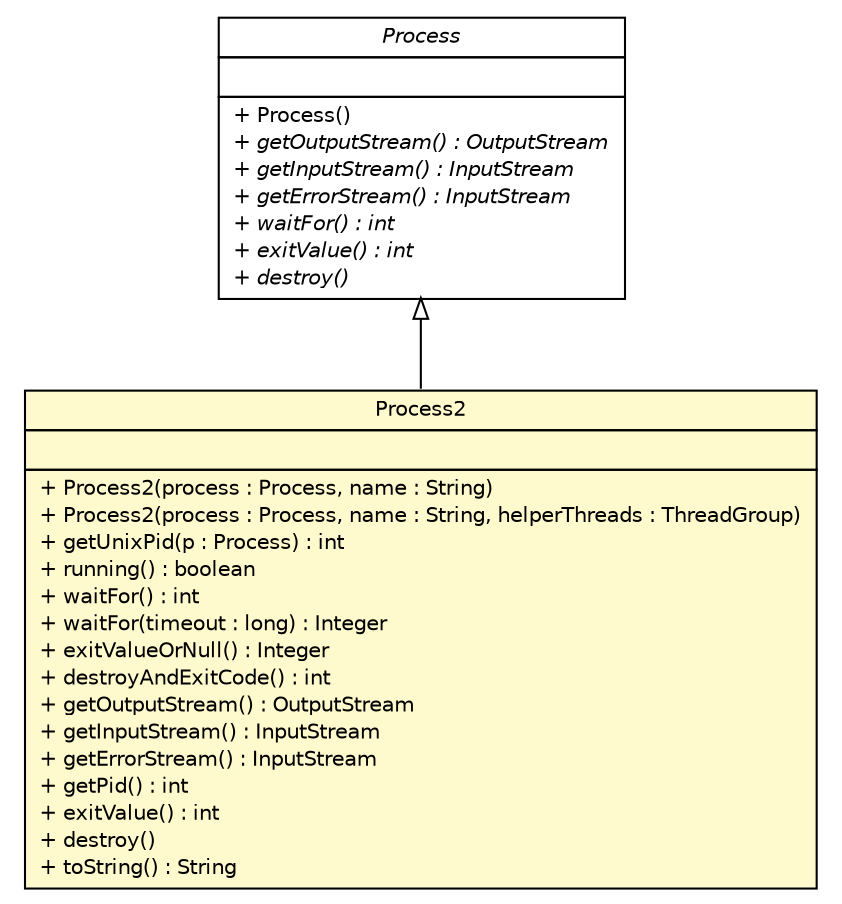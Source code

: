 #!/usr/local/bin/dot
#
# Class diagram 
# Generated by UMLGraph version R5_6 (http://www.umlgraph.org/)
#

digraph G {
	edge [fontname="Helvetica",fontsize=10,labelfontname="Helvetica",labelfontsize=10];
	node [fontname="Helvetica",fontsize=10,shape=plaintext];
	nodesep=0.25;
	ranksep=0.5;
	// sorcer.util.Process2
	c344748 [label=<<table title="sorcer.util.Process2" border="0" cellborder="1" cellspacing="0" cellpadding="2" port="p" bgcolor="lemonChiffon" href="./Process2.html">
		<tr><td><table border="0" cellspacing="0" cellpadding="1">
<tr><td align="center" balign="center"> Process2 </td></tr>
		</table></td></tr>
		<tr><td><table border="0" cellspacing="0" cellpadding="1">
<tr><td align="left" balign="left">  </td></tr>
		</table></td></tr>
		<tr><td><table border="0" cellspacing="0" cellpadding="1">
<tr><td align="left" balign="left"> + Process2(process : Process, name : String) </td></tr>
<tr><td align="left" balign="left"> + Process2(process : Process, name : String, helperThreads : ThreadGroup) </td></tr>
<tr><td align="left" balign="left"> + getUnixPid(p : Process) : int </td></tr>
<tr><td align="left" balign="left"> + running() : boolean </td></tr>
<tr><td align="left" balign="left"> + waitFor() : int </td></tr>
<tr><td align="left" balign="left"> + waitFor(timeout : long) : Integer </td></tr>
<tr><td align="left" balign="left"> + exitValueOrNull() : Integer </td></tr>
<tr><td align="left" balign="left"> + destroyAndExitCode() : int </td></tr>
<tr><td align="left" balign="left"> + getOutputStream() : OutputStream </td></tr>
<tr><td align="left" balign="left"> + getInputStream() : InputStream </td></tr>
<tr><td align="left" balign="left"> + getErrorStream() : InputStream </td></tr>
<tr><td align="left" balign="left"> + getPid() : int </td></tr>
<tr><td align="left" balign="left"> + exitValue() : int </td></tr>
<tr><td align="left" balign="left"> + destroy() </td></tr>
<tr><td align="left" balign="left"> + toString() : String </td></tr>
		</table></td></tr>
		</table>>, URL="./Process2.html", fontname="Helvetica", fontcolor="black", fontsize=10.0];
	//sorcer.util.Process2 extends java.lang.Process
	c345397:p -> c344748:p [dir=back,arrowtail=empty];
	// java.lang.Process
	c345397 [label=<<table title="java.lang.Process" border="0" cellborder="1" cellspacing="0" cellpadding="2" port="p" href="http://docs.oracle.com/javase/7/docs/api/java/lang/Process.html">
		<tr><td><table border="0" cellspacing="0" cellpadding="1">
<tr><td align="center" balign="center"><font face="Helvetica-Oblique"> Process </font></td></tr>
		</table></td></tr>
		<tr><td><table border="0" cellspacing="0" cellpadding="1">
<tr><td align="left" balign="left">  </td></tr>
		</table></td></tr>
		<tr><td><table border="0" cellspacing="0" cellpadding="1">
<tr><td align="left" balign="left"> + Process() </td></tr>
<tr><td align="left" balign="left"><font face="Helvetica-Oblique" point-size="10.0"> + getOutputStream() : OutputStream </font></td></tr>
<tr><td align="left" balign="left"><font face="Helvetica-Oblique" point-size="10.0"> + getInputStream() : InputStream </font></td></tr>
<tr><td align="left" balign="left"><font face="Helvetica-Oblique" point-size="10.0"> + getErrorStream() : InputStream </font></td></tr>
<tr><td align="left" balign="left"><font face="Helvetica-Oblique" point-size="10.0"> + waitFor() : int </font></td></tr>
<tr><td align="left" balign="left"><font face="Helvetica-Oblique" point-size="10.0"> + exitValue() : int </font></td></tr>
<tr><td align="left" balign="left"><font face="Helvetica-Oblique" point-size="10.0"> + destroy() </font></td></tr>
		</table></td></tr>
		</table>>, URL="http://docs.oracle.com/javase/7/docs/api/java/lang/Process.html", fontname="Helvetica", fontcolor="black", fontsize=10.0];
}

